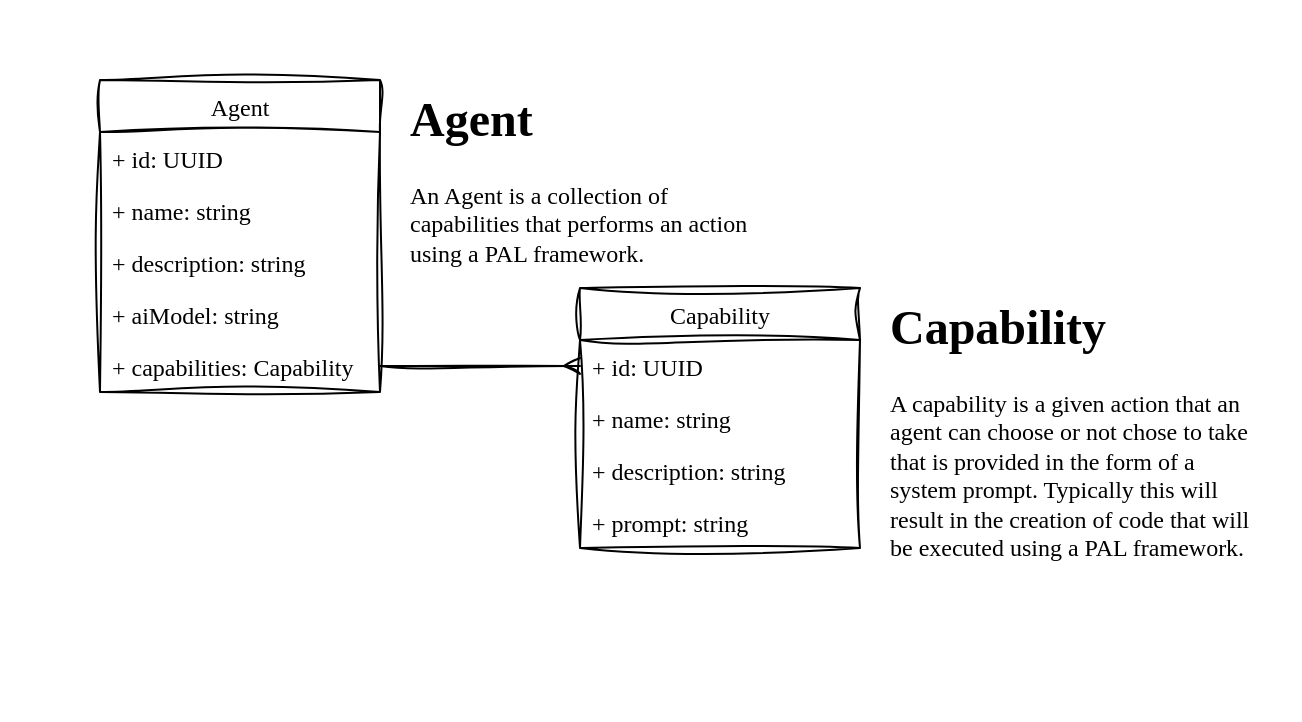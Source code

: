 <mxfile>
    <diagram id="82ZUG2filWSAZ4bqVu73" name="Page-1">
        <mxGraphModel dx="887" dy="658" grid="1" gridSize="10" guides="1" tooltips="1" connect="1" arrows="1" fold="1" page="1" pageScale="1" pageWidth="850" pageHeight="1100" math="0" shadow="0">
            <root>
                <mxCell id="0"/>
                <mxCell id="1" parent="0"/>
                <mxCell id="25" value="" style="rounded=0;whiteSpace=wrap;html=1;fontFamily=Comic Sans MS;strokeColor=none;" vertex="1" parent="1">
                    <mxGeometry x="30" y="240" width="650" height="360" as="geometry"/>
                </mxCell>
                <mxCell id="7" value="Agent" style="swimlane;fontStyle=0;childLayout=stackLayout;horizontal=1;startSize=26;fillColor=none;horizontalStack=0;resizeParent=1;resizeParentMax=0;resizeLast=0;collapsible=1;marginBottom=0;sketch=1;curveFitting=1;jiggle=2;fontFamily=Comic Sans MS;" vertex="1" parent="1">
                    <mxGeometry x="80" y="280" width="140" height="156" as="geometry"/>
                </mxCell>
                <mxCell id="8" value="+ id: UUID" style="text;strokeColor=none;fillColor=none;align=left;verticalAlign=top;spacingLeft=4;spacingRight=4;overflow=hidden;rotatable=0;points=[[0,0.5],[1,0.5]];portConstraint=eastwest;sketch=1;curveFitting=1;jiggle=2;fontFamily=Comic Sans MS;" vertex="1" parent="7">
                    <mxGeometry y="26" width="140" height="26" as="geometry"/>
                </mxCell>
                <mxCell id="9" value="+ name: string" style="text;strokeColor=none;fillColor=none;align=left;verticalAlign=top;spacingLeft=4;spacingRight=4;overflow=hidden;rotatable=0;points=[[0,0.5],[1,0.5]];portConstraint=eastwest;sketch=1;curveFitting=1;jiggle=2;fontFamily=Comic Sans MS;" vertex="1" parent="7">
                    <mxGeometry y="52" width="140" height="26" as="geometry"/>
                </mxCell>
                <mxCell id="10" value="+ description: string" style="text;strokeColor=none;fillColor=none;align=left;verticalAlign=top;spacingLeft=4;spacingRight=4;overflow=hidden;rotatable=0;points=[[0,0.5],[1,0.5]];portConstraint=eastwest;sketch=1;curveFitting=1;jiggle=2;fontFamily=Comic Sans MS;" vertex="1" parent="7">
                    <mxGeometry y="78" width="140" height="26" as="geometry"/>
                </mxCell>
                <mxCell id="13" value="+ aiModel: string" style="text;strokeColor=none;fillColor=none;align=left;verticalAlign=top;spacingLeft=4;spacingRight=4;overflow=hidden;rotatable=0;points=[[0,0.5],[1,0.5]];portConstraint=eastwest;sketch=1;curveFitting=1;jiggle=2;fontFamily=Comic Sans MS;" vertex="1" parent="7">
                    <mxGeometry y="104" width="140" height="26" as="geometry"/>
                </mxCell>
                <mxCell id="14" value="+ capabilities: Capability" style="text;strokeColor=none;fillColor=none;align=left;verticalAlign=top;spacingLeft=4;spacingRight=4;overflow=hidden;rotatable=0;points=[[0,0.5],[1,0.5]];portConstraint=eastwest;sketch=1;curveFitting=1;jiggle=2;fontFamily=Comic Sans MS;" vertex="1" parent="7">
                    <mxGeometry y="130" width="140" height="26" as="geometry"/>
                </mxCell>
                <mxCell id="15" value="Capability" style="swimlane;fontStyle=0;childLayout=stackLayout;horizontal=1;startSize=26;fillColor=none;horizontalStack=0;resizeParent=1;resizeParentMax=0;resizeLast=0;collapsible=1;marginBottom=0;sketch=1;curveFitting=1;jiggle=2;fontFamily=Comic Sans MS;" vertex="1" parent="1">
                    <mxGeometry x="320" y="384" width="140" height="130" as="geometry"/>
                </mxCell>
                <mxCell id="16" value="+ id: UUID" style="text;strokeColor=none;fillColor=none;align=left;verticalAlign=top;spacingLeft=4;spacingRight=4;overflow=hidden;rotatable=0;points=[[0,0.5],[1,0.5]];portConstraint=eastwest;sketch=1;curveFitting=1;jiggle=2;fontFamily=Comic Sans MS;" vertex="1" parent="15">
                    <mxGeometry y="26" width="140" height="26" as="geometry"/>
                </mxCell>
                <mxCell id="17" value="+ name: string" style="text;strokeColor=none;fillColor=none;align=left;verticalAlign=top;spacingLeft=4;spacingRight=4;overflow=hidden;rotatable=0;points=[[0,0.5],[1,0.5]];portConstraint=eastwest;sketch=1;curveFitting=1;jiggle=2;fontFamily=Comic Sans MS;" vertex="1" parent="15">
                    <mxGeometry y="52" width="140" height="26" as="geometry"/>
                </mxCell>
                <mxCell id="18" value="+ description: string" style="text;strokeColor=none;fillColor=none;align=left;verticalAlign=top;spacingLeft=4;spacingRight=4;overflow=hidden;rotatable=0;points=[[0,0.5],[1,0.5]];portConstraint=eastwest;sketch=1;curveFitting=1;jiggle=2;fontFamily=Comic Sans MS;" vertex="1" parent="15">
                    <mxGeometry y="78" width="140" height="26" as="geometry"/>
                </mxCell>
                <mxCell id="19" value="+ prompt: string" style="text;strokeColor=none;fillColor=none;align=left;verticalAlign=top;spacingLeft=4;spacingRight=4;overflow=hidden;rotatable=0;points=[[0,0.5],[1,0.5]];portConstraint=eastwest;sketch=1;curveFitting=1;jiggle=2;fontFamily=Comic Sans MS;" vertex="1" parent="15">
                    <mxGeometry y="104" width="140" height="26" as="geometry"/>
                </mxCell>
                <mxCell id="22" style="edgeStyle=orthogonalEdgeStyle;html=1;exitX=1;exitY=0.5;exitDx=0;exitDy=0;endArrow=ERmany;endFill=0;sketch=1;curveFitting=1;jiggle=2;fontFamily=Comic Sans MS;" edge="1" parent="1" source="14" target="16">
                    <mxGeometry relative="1" as="geometry">
                        <mxPoint x="260" y="420" as="targetPoint"/>
                        <Array as="points"/>
                    </mxGeometry>
                </mxCell>
                <mxCell id="23" value="&lt;h1&gt;Capability&lt;/h1&gt;&lt;div&gt;A capability is a given action that an agent can choose or not chose to take that is provided in the form of a system prompt. Typically this will result in the creation of code that will be executed using a PAL framework.&lt;/div&gt;" style="text;html=1;strokeColor=none;fillColor=none;spacing=5;spacingTop=-20;whiteSpace=wrap;overflow=hidden;rounded=0;sketch=1;curveFitting=1;jiggle=2;fontFamily=Comic Sans MS;" vertex="1" parent="1">
                    <mxGeometry x="470" y="384" width="190" height="166" as="geometry"/>
                </mxCell>
                <mxCell id="24" value="&lt;h1&gt;Agent&lt;/h1&gt;&lt;div&gt;An Agent is a collection of capabilities that performs an action using a PAL framework.&lt;/div&gt;" style="text;html=1;strokeColor=none;fillColor=none;spacing=5;spacingTop=-20;whiteSpace=wrap;overflow=hidden;rounded=0;sketch=1;curveFitting=1;jiggle=2;fontFamily=Comic Sans MS;" vertex="1" parent="1">
                    <mxGeometry x="230" y="280" width="190" height="120" as="geometry"/>
                </mxCell>
            </root>
        </mxGraphModel>
    </diagram>
</mxfile>